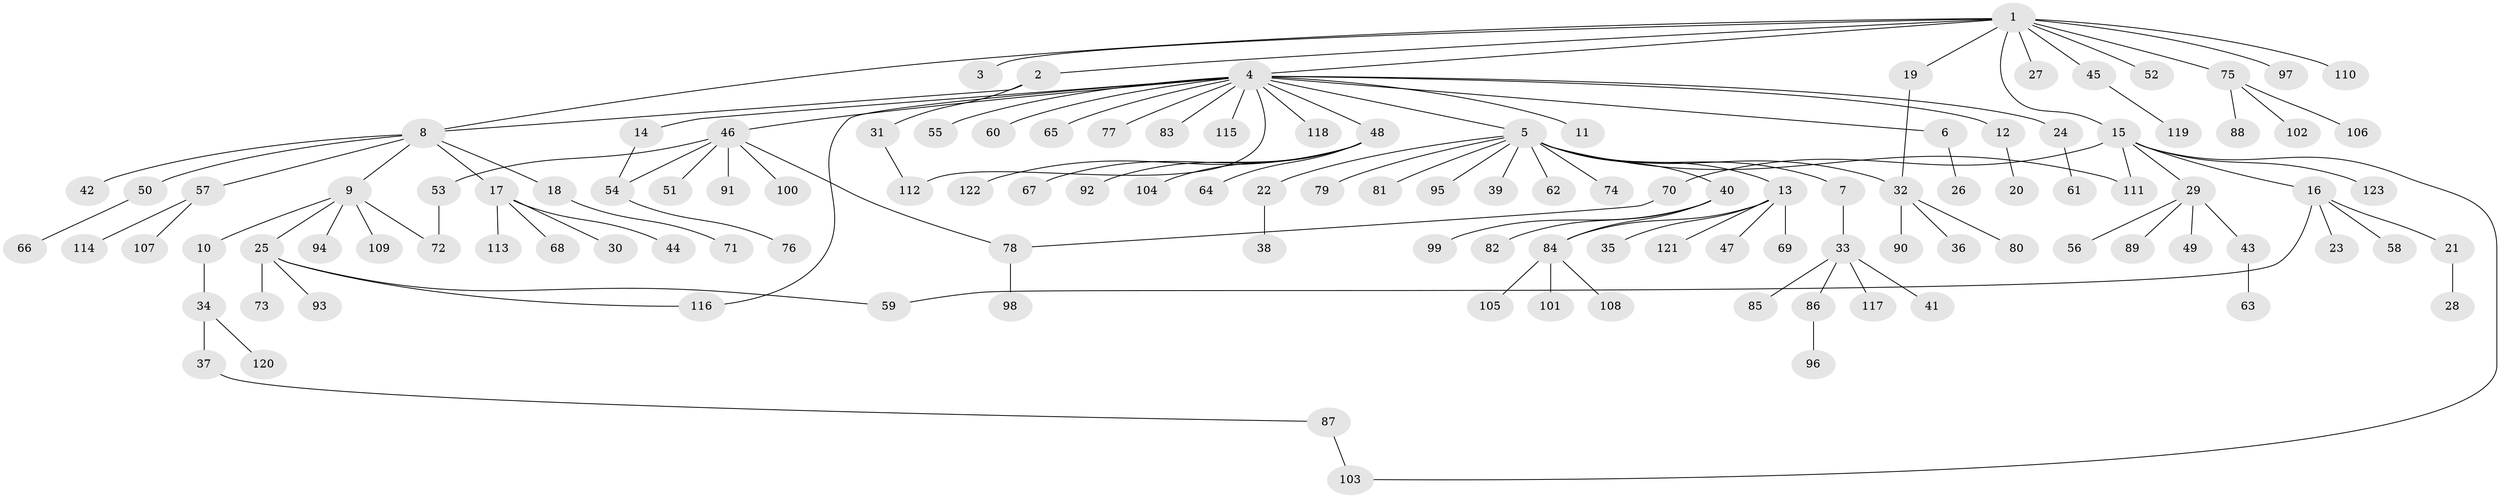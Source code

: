 // coarse degree distribution, {1: 0.8333333333333334, 6: 0.027777777777777776, 9: 0.05555555555555555, 3: 0.027777777777777776, 15: 0.027777777777777776, 2: 0.027777777777777776}
// Generated by graph-tools (version 1.1) at 2025/51/03/04/25 21:51:33]
// undirected, 123 vertices, 133 edges
graph export_dot {
graph [start="1"]
  node [color=gray90,style=filled];
  1;
  2;
  3;
  4;
  5;
  6;
  7;
  8;
  9;
  10;
  11;
  12;
  13;
  14;
  15;
  16;
  17;
  18;
  19;
  20;
  21;
  22;
  23;
  24;
  25;
  26;
  27;
  28;
  29;
  30;
  31;
  32;
  33;
  34;
  35;
  36;
  37;
  38;
  39;
  40;
  41;
  42;
  43;
  44;
  45;
  46;
  47;
  48;
  49;
  50;
  51;
  52;
  53;
  54;
  55;
  56;
  57;
  58;
  59;
  60;
  61;
  62;
  63;
  64;
  65;
  66;
  67;
  68;
  69;
  70;
  71;
  72;
  73;
  74;
  75;
  76;
  77;
  78;
  79;
  80;
  81;
  82;
  83;
  84;
  85;
  86;
  87;
  88;
  89;
  90;
  91;
  92;
  93;
  94;
  95;
  96;
  97;
  98;
  99;
  100;
  101;
  102;
  103;
  104;
  105;
  106;
  107;
  108;
  109;
  110;
  111;
  112;
  113;
  114;
  115;
  116;
  117;
  118;
  119;
  120;
  121;
  122;
  123;
  1 -- 2;
  1 -- 3;
  1 -- 4;
  1 -- 8;
  1 -- 15;
  1 -- 19;
  1 -- 27;
  1 -- 45;
  1 -- 52;
  1 -- 75;
  1 -- 97;
  1 -- 110;
  2 -- 8;
  2 -- 31;
  4 -- 5;
  4 -- 6;
  4 -- 11;
  4 -- 12;
  4 -- 14;
  4 -- 24;
  4 -- 46;
  4 -- 48;
  4 -- 55;
  4 -- 60;
  4 -- 65;
  4 -- 77;
  4 -- 83;
  4 -- 112;
  4 -- 115;
  4 -- 116;
  4 -- 118;
  5 -- 7;
  5 -- 13;
  5 -- 22;
  5 -- 32;
  5 -- 39;
  5 -- 40;
  5 -- 62;
  5 -- 74;
  5 -- 79;
  5 -- 81;
  5 -- 95;
  5 -- 111;
  6 -- 26;
  7 -- 33;
  8 -- 9;
  8 -- 17;
  8 -- 18;
  8 -- 42;
  8 -- 50;
  8 -- 57;
  9 -- 10;
  9 -- 25;
  9 -- 72;
  9 -- 94;
  9 -- 109;
  10 -- 34;
  12 -- 20;
  13 -- 35;
  13 -- 47;
  13 -- 69;
  13 -- 84;
  13 -- 121;
  14 -- 54;
  15 -- 16;
  15 -- 29;
  15 -- 70;
  15 -- 103;
  15 -- 111;
  15 -- 123;
  16 -- 21;
  16 -- 23;
  16 -- 58;
  16 -- 59;
  17 -- 30;
  17 -- 44;
  17 -- 68;
  17 -- 113;
  18 -- 71;
  19 -- 32;
  21 -- 28;
  22 -- 38;
  24 -- 61;
  25 -- 59;
  25 -- 73;
  25 -- 93;
  25 -- 116;
  29 -- 43;
  29 -- 49;
  29 -- 56;
  29 -- 89;
  31 -- 112;
  32 -- 36;
  32 -- 80;
  32 -- 90;
  33 -- 41;
  33 -- 85;
  33 -- 86;
  33 -- 117;
  34 -- 37;
  34 -- 120;
  37 -- 87;
  40 -- 82;
  40 -- 84;
  40 -- 99;
  43 -- 63;
  45 -- 119;
  46 -- 51;
  46 -- 53;
  46 -- 54;
  46 -- 78;
  46 -- 91;
  46 -- 100;
  48 -- 64;
  48 -- 67;
  48 -- 92;
  48 -- 104;
  48 -- 122;
  50 -- 66;
  53 -- 72;
  54 -- 76;
  57 -- 107;
  57 -- 114;
  70 -- 78;
  75 -- 88;
  75 -- 102;
  75 -- 106;
  78 -- 98;
  84 -- 101;
  84 -- 105;
  84 -- 108;
  86 -- 96;
  87 -- 103;
}
